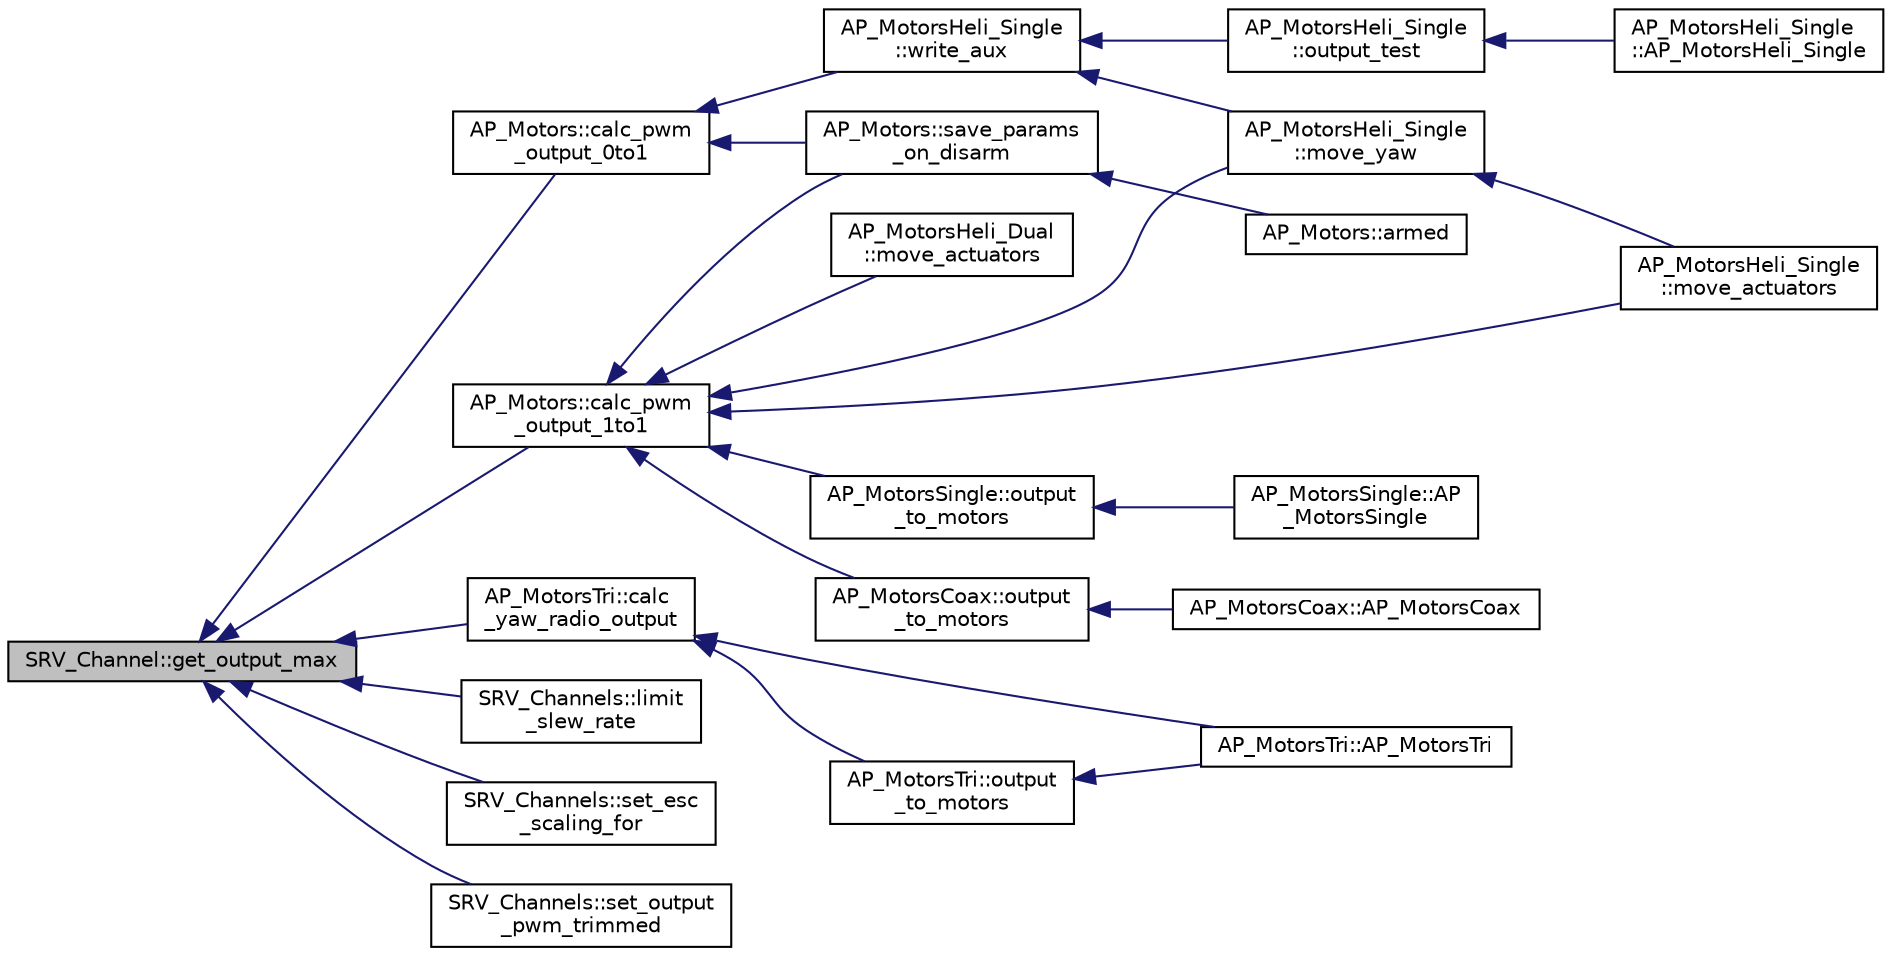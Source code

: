digraph "SRV_Channel::get_output_max"
{
 // INTERACTIVE_SVG=YES
  edge [fontname="Helvetica",fontsize="10",labelfontname="Helvetica",labelfontsize="10"];
  node [fontname="Helvetica",fontsize="10",shape=record];
  rankdir="LR";
  Node1 [label="SRV_Channel::get_output_max",height=0.2,width=0.4,color="black", fillcolor="grey75", style="filled", fontcolor="black"];
  Node1 -> Node2 [dir="back",color="midnightblue",fontsize="10",style="solid",fontname="Helvetica"];
  Node2 [label="AP_Motors::calc_pwm\l_output_0to1",height=0.2,width=0.4,color="black", fillcolor="white", style="filled",URL="$classAP__Motors.html#a4652c5e6e0c784cd85294a586f2b314e"];
  Node2 -> Node3 [dir="back",color="midnightblue",fontsize="10",style="solid",fontname="Helvetica"];
  Node3 [label="AP_Motors::save_params\l_on_disarm",height=0.2,width=0.4,color="black", fillcolor="white", style="filled",URL="$classAP__Motors.html#a56d032390df0e7934ccf838a0694a2b1"];
  Node3 -> Node4 [dir="back",color="midnightblue",fontsize="10",style="solid",fontname="Helvetica"];
  Node4 [label="AP_Motors::armed",height=0.2,width=0.4,color="black", fillcolor="white", style="filled",URL="$classAP__Motors.html#a1b5528994f61d6cc7c03fc640bbc376c"];
  Node2 -> Node5 [dir="back",color="midnightblue",fontsize="10",style="solid",fontname="Helvetica"];
  Node5 [label="AP_MotorsHeli_Single\l::write_aux",height=0.2,width=0.4,color="black", fillcolor="white", style="filled",URL="$classAP__MotorsHeli__Single.html#a7fecc14a5928a5dc79b1a7818247cf0d"];
  Node5 -> Node6 [dir="back",color="midnightblue",fontsize="10",style="solid",fontname="Helvetica"];
  Node6 [label="AP_MotorsHeli_Single\l::move_yaw",height=0.2,width=0.4,color="black", fillcolor="white", style="filled",URL="$classAP__MotorsHeli__Single.html#aee95052c1595896c05db5b1617e504d0"];
  Node6 -> Node7 [dir="back",color="midnightblue",fontsize="10",style="solid",fontname="Helvetica"];
  Node7 [label="AP_MotorsHeli_Single\l::move_actuators",height=0.2,width=0.4,color="black", fillcolor="white", style="filled",URL="$classAP__MotorsHeli__Single.html#a7be196cb13761dc47480224bc1b51115"];
  Node5 -> Node8 [dir="back",color="midnightblue",fontsize="10",style="solid",fontname="Helvetica"];
  Node8 [label="AP_MotorsHeli_Single\l::output_test",height=0.2,width=0.4,color="black", fillcolor="white", style="filled",URL="$classAP__MotorsHeli__Single.html#afbe3f9f542bb6d6c06c3e4f54af8744e"];
  Node8 -> Node9 [dir="back",color="midnightblue",fontsize="10",style="solid",fontname="Helvetica"];
  Node9 [label="AP_MotorsHeli_Single\l::AP_MotorsHeli_Single",height=0.2,width=0.4,color="black", fillcolor="white", style="filled",URL="$classAP__MotorsHeli__Single.html#aa617a5f4634505d942568279034b2be2"];
  Node1 -> Node10 [dir="back",color="midnightblue",fontsize="10",style="solid",fontname="Helvetica"];
  Node10 [label="AP_Motors::calc_pwm\l_output_1to1",height=0.2,width=0.4,color="black", fillcolor="white", style="filled",URL="$classAP__Motors.html#aa6fed710b23884653861bcfddc897211"];
  Node10 -> Node11 [dir="back",color="midnightblue",fontsize="10",style="solid",fontname="Helvetica"];
  Node11 [label="AP_MotorsHeli_Dual\l::move_actuators",height=0.2,width=0.4,color="black", fillcolor="white", style="filled",URL="$classAP__MotorsHeli__Dual.html#a79cf1328b1d8a2be75b8a3440e9a5800"];
  Node10 -> Node7 [dir="back",color="midnightblue",fontsize="10",style="solid",fontname="Helvetica"];
  Node10 -> Node6 [dir="back",color="midnightblue",fontsize="10",style="solid",fontname="Helvetica"];
  Node10 -> Node12 [dir="back",color="midnightblue",fontsize="10",style="solid",fontname="Helvetica"];
  Node12 [label="AP_MotorsSingle::output\l_to_motors",height=0.2,width=0.4,color="black", fillcolor="white", style="filled",URL="$classAP__MotorsSingle.html#ad11a229a69b96ec2c47855a8a1f6e0f7"];
  Node12 -> Node13 [dir="back",color="midnightblue",fontsize="10",style="solid",fontname="Helvetica"];
  Node13 [label="AP_MotorsSingle::AP\l_MotorsSingle",height=0.2,width=0.4,color="black", fillcolor="white", style="filled",URL="$classAP__MotorsSingle.html#a93eade83957680ac6f0b01fadc8fbbfa",tooltip="Constructor. "];
  Node10 -> Node14 [dir="back",color="midnightblue",fontsize="10",style="solid",fontname="Helvetica"];
  Node14 [label="AP_MotorsCoax::output\l_to_motors",height=0.2,width=0.4,color="black", fillcolor="white", style="filled",URL="$classAP__MotorsCoax.html#aae4781ab9f5b147a18f9f6b43e54242c"];
  Node14 -> Node15 [dir="back",color="midnightblue",fontsize="10",style="solid",fontname="Helvetica"];
  Node15 [label="AP_MotorsCoax::AP_MotorsCoax",height=0.2,width=0.4,color="black", fillcolor="white", style="filled",URL="$classAP__MotorsCoax.html#a9f2013067a9ad3699bad4bd7ec4fba55",tooltip="Constructor. "];
  Node10 -> Node3 [dir="back",color="midnightblue",fontsize="10",style="solid",fontname="Helvetica"];
  Node1 -> Node16 [dir="back",color="midnightblue",fontsize="10",style="solid",fontname="Helvetica"];
  Node16 [label="AP_MotorsTri::calc\l_yaw_radio_output",height=0.2,width=0.4,color="black", fillcolor="white", style="filled",URL="$classAP__MotorsTri.html#ac31585c2f58d9cf5ece0f17677d8685c"];
  Node16 -> Node17 [dir="back",color="midnightblue",fontsize="10",style="solid",fontname="Helvetica"];
  Node17 [label="AP_MotorsTri::AP_MotorsTri",height=0.2,width=0.4,color="black", fillcolor="white", style="filled",URL="$classAP__MotorsTri.html#a282f48b7e788fbbe5ae835a00937cb02",tooltip="Constructor. "];
  Node16 -> Node18 [dir="back",color="midnightblue",fontsize="10",style="solid",fontname="Helvetica"];
  Node18 [label="AP_MotorsTri::output\l_to_motors",height=0.2,width=0.4,color="black", fillcolor="white", style="filled",URL="$classAP__MotorsTri.html#a6c06a1118a44b56de85743435e46a061"];
  Node18 -> Node17 [dir="back",color="midnightblue",fontsize="10",style="solid",fontname="Helvetica"];
  Node1 -> Node19 [dir="back",color="midnightblue",fontsize="10",style="solid",fontname="Helvetica"];
  Node19 [label="SRV_Channels::limit\l_slew_rate",height=0.2,width=0.4,color="black", fillcolor="white", style="filled",URL="$classSRV__Channels.html#a53b4f56472106de11579ff44246a6acb"];
  Node1 -> Node20 [dir="back",color="midnightblue",fontsize="10",style="solid",fontname="Helvetica"];
  Node20 [label="SRV_Channels::set_esc\l_scaling_for",height=0.2,width=0.4,color="black", fillcolor="white", style="filled",URL="$classSRV__Channels.html#ab1bddb11a6e4d941f57d61d2034863c9"];
  Node1 -> Node21 [dir="back",color="midnightblue",fontsize="10",style="solid",fontname="Helvetica"];
  Node21 [label="SRV_Channels::set_output\l_pwm_trimmed",height=0.2,width=0.4,color="black", fillcolor="white", style="filled",URL="$classSRV__Channels.html#a4fb14d8fcb04364772f4e9d5d9522a6c"];
}
